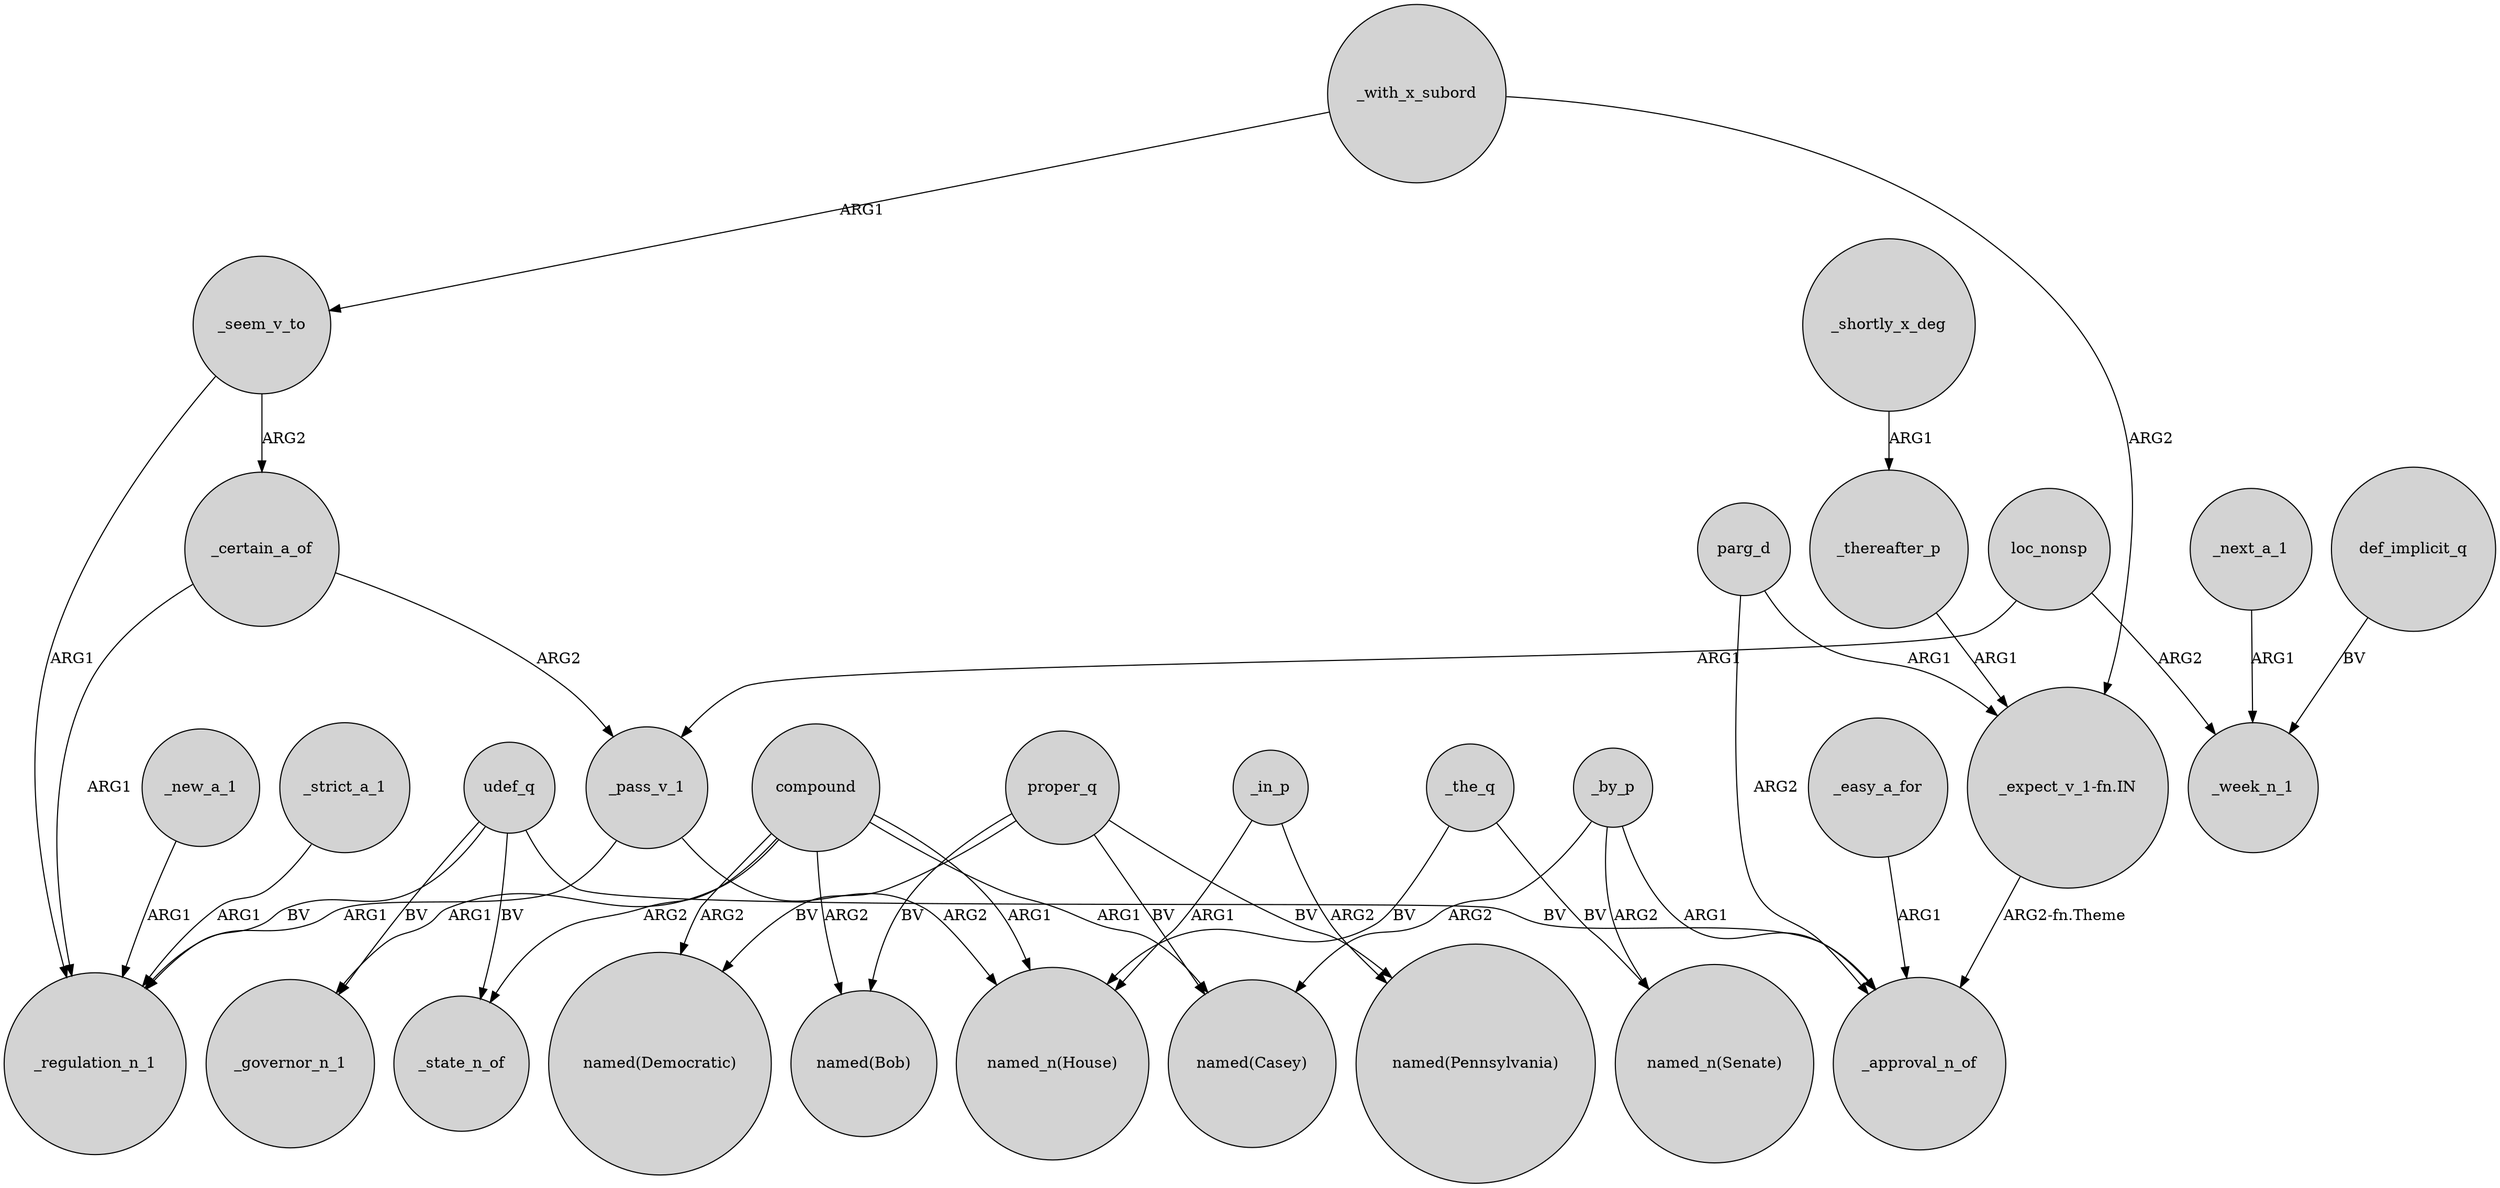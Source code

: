 digraph {
	node [shape=circle style=filled]
	_certain_a_of -> _pass_v_1 [label=ARG2]
	def_implicit_q -> _week_n_1 [label=BV]
	_with_x_subord -> _seem_v_to [label=ARG1]
	_thereafter_p -> "_expect_v_1-fn.IN" [label=ARG1]
	_new_a_1 -> _regulation_n_1 [label=ARG1]
	udef_q -> _governor_n_1 [label=BV]
	_strict_a_1 -> _regulation_n_1 [label=ARG1]
	udef_q -> _state_n_of [label=BV]
	proper_q -> "named(Bob)" [label=BV]
	proper_q -> "named(Democratic)" [label=BV]
	compound -> _state_n_of [label=ARG2]
	loc_nonsp -> _pass_v_1 [label=ARG1]
	_by_p -> _approval_n_of [label=ARG1]
	_pass_v_1 -> _regulation_n_1 [label=ARG1]
	_with_x_subord -> "_expect_v_1-fn.IN" [label=ARG2]
	compound -> "named_n(House)" [label=ARG1]
	_seem_v_to -> _regulation_n_1 [label=ARG1]
	compound -> "named(Bob)" [label=ARG2]
	_the_q -> "named_n(House)" [label=BV]
	_in_p -> "named_n(House)" [label=ARG1]
	_in_p -> "named(Pennsylvania)" [label=ARG2]
	_by_p -> "named(Casey)" [label=ARG2]
	_seem_v_to -> _certain_a_of [label=ARG2]
	compound -> "named(Democratic)" [label=ARG2]
	loc_nonsp -> _week_n_1 [label=ARG2]
	_easy_a_for -> _approval_n_of [label=ARG1]
	_the_q -> "named_n(Senate)" [label=BV]
	compound -> _governor_n_1 [label=ARG1]
	_certain_a_of -> _regulation_n_1 [label=ARG1]
	_by_p -> "named_n(Senate)" [label=ARG2]
	parg_d -> "_expect_v_1-fn.IN" [label=ARG1]
	proper_q -> "named(Casey)" [label=BV]
	compound -> "named(Casey)" [label=ARG1]
	parg_d -> _approval_n_of [label=ARG2]
	_next_a_1 -> _week_n_1 [label=ARG1]
	_pass_v_1 -> "named_n(House)" [label=ARG2]
	proper_q -> "named(Pennsylvania)" [label=BV]
	udef_q -> _regulation_n_1 [label=BV]
	udef_q -> _approval_n_of [label=BV]
	"_expect_v_1-fn.IN" -> _approval_n_of [label="ARG2-fn.Theme"]
	_shortly_x_deg -> _thereafter_p [label=ARG1]
}
